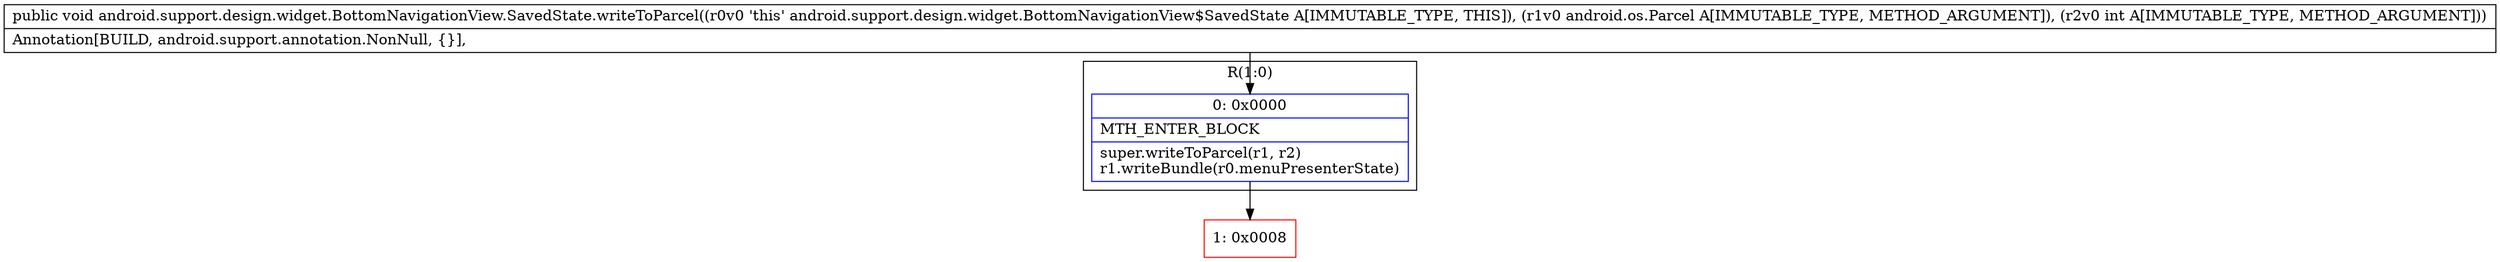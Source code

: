 digraph "CFG forandroid.support.design.widget.BottomNavigationView.SavedState.writeToParcel(Landroid\/os\/Parcel;I)V" {
subgraph cluster_Region_832796284 {
label = "R(1:0)";
node [shape=record,color=blue];
Node_0 [shape=record,label="{0\:\ 0x0000|MTH_ENTER_BLOCK\l|super.writeToParcel(r1, r2)\lr1.writeBundle(r0.menuPresenterState)\l}"];
}
Node_1 [shape=record,color=red,label="{1\:\ 0x0008}"];
MethodNode[shape=record,label="{public void android.support.design.widget.BottomNavigationView.SavedState.writeToParcel((r0v0 'this' android.support.design.widget.BottomNavigationView$SavedState A[IMMUTABLE_TYPE, THIS]), (r1v0 android.os.Parcel A[IMMUTABLE_TYPE, METHOD_ARGUMENT]), (r2v0 int A[IMMUTABLE_TYPE, METHOD_ARGUMENT]))  | Annotation[BUILD, android.support.annotation.NonNull, \{\}], \l}"];
MethodNode -> Node_0;
Node_0 -> Node_1;
}

